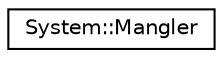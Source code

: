 digraph G
{
  edge [fontname="Helvetica",fontsize="10",labelfontname="Helvetica",labelfontsize="10"];
  node [fontname="Helvetica",fontsize="10",shape=record];
  rankdir="LR";
  Node1 [label="System::Mangler",height=0.2,width=0.4,color="black", fillcolor="white", style="filled",URL="$class_system_1_1_mangler.html"];
}
